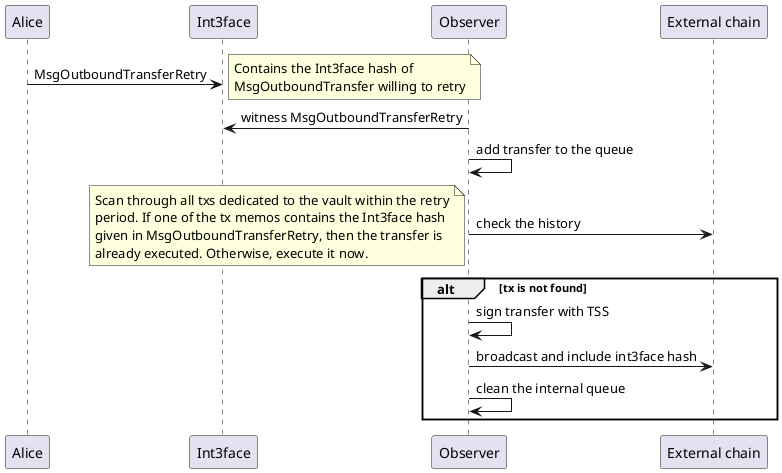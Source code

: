 @startuml

participant "Alice" as alice
participant "Int3face" as int3face
participant "Observer" as observer
participant "External chain" as external

alice -> int3face : MsgOutboundTransferRetry
note right
    Contains the Int3face hash of
    MsgOutboundTransfer willing to retry
end note

observer -> int3face : witness MsgOutboundTransferRetry

observer -> observer : add transfer to the queue

observer -> external : check the history
note left
    Scan through all txs dedicated to the vault within the retry
    period. If one of the tx memos contains the Int3face hash
    given in MsgOutboundTransferRetry, then the transfer is
    already executed. Otherwise, execute it now.
end note

alt tx is not found

    observer -> observer : sign transfer with TSS

    observer -> external : broadcast and include int3face hash

    observer -> observer : clean the internal queue

end

@enduml
